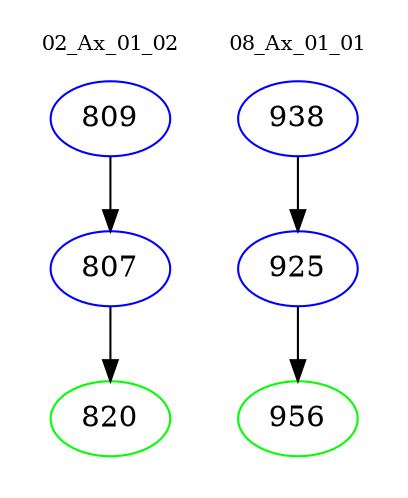 digraph{
subgraph cluster_0 {
color = white
label = "02_Ax_01_02";
fontsize=10;
T0_809 [label="809", color="blue"]
T0_809 -> T0_807 [color="black"]
T0_807 [label="807", color="blue"]
T0_807 -> T0_820 [color="black"]
T0_820 [label="820", color="green"]
}
subgraph cluster_1 {
color = white
label = "08_Ax_01_01";
fontsize=10;
T1_938 [label="938", color="blue"]
T1_938 -> T1_925 [color="black"]
T1_925 [label="925", color="blue"]
T1_925 -> T1_956 [color="black"]
T1_956 [label="956", color="green"]
}
}
